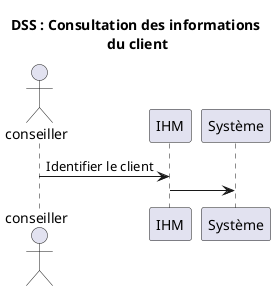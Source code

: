 @startuml
title DSS : Consultation des informations \ndu client

actor conseiller
conseiller -> "IHM" : Identifier le client
"IHM" -> "Système" : 
@enduml